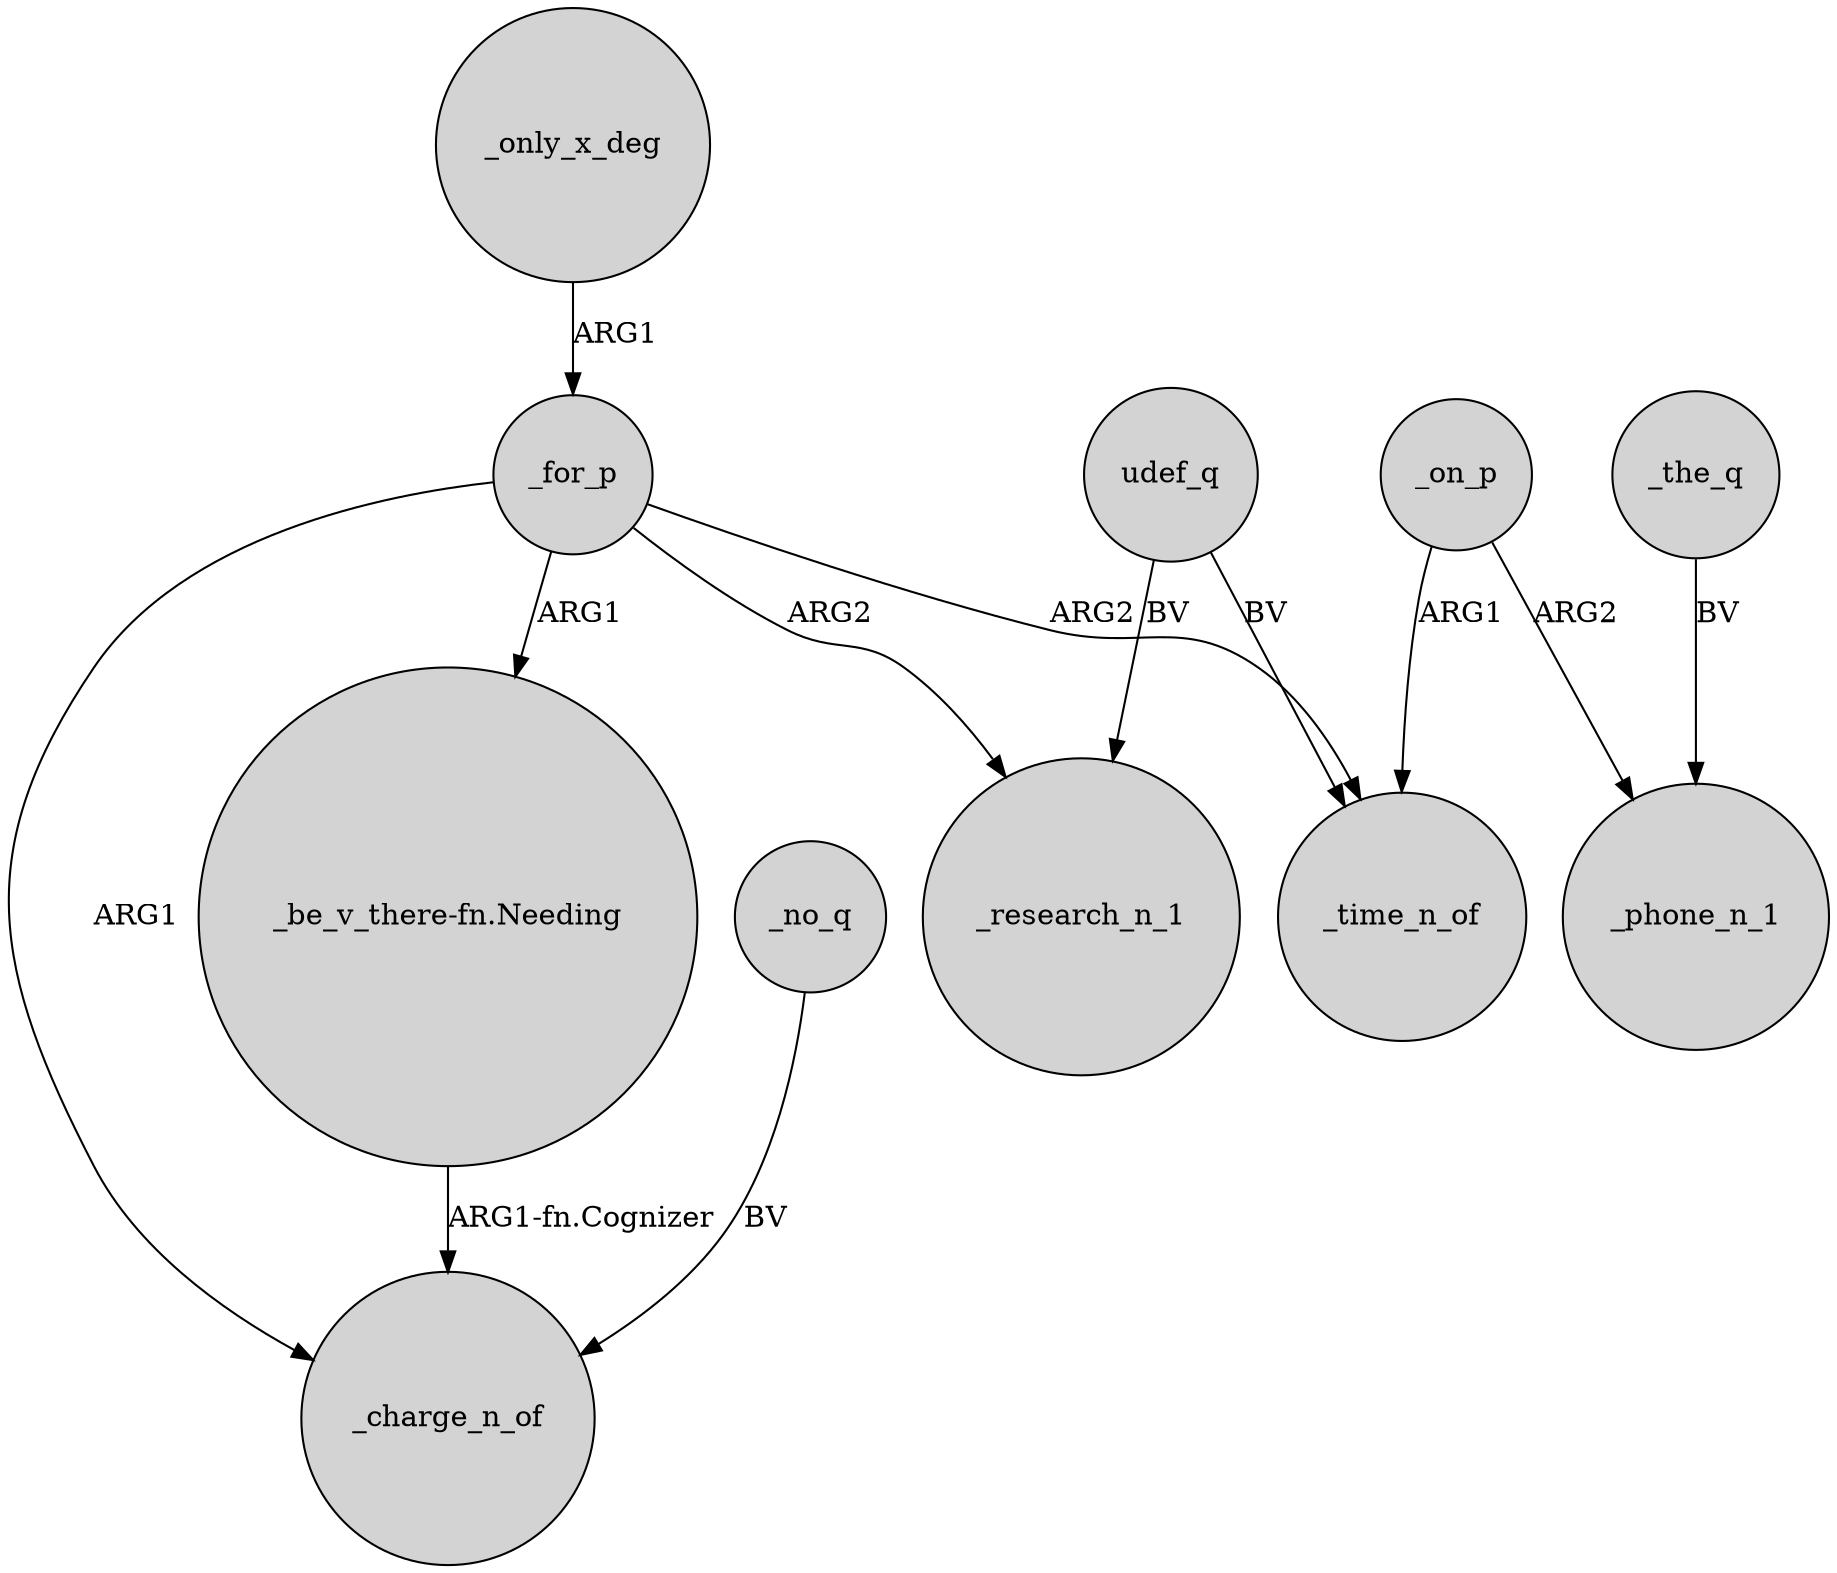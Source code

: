 digraph {
	node [shape=circle style=filled]
	_for_p -> _charge_n_of [label=ARG1]
	_for_p -> "_be_v_there-fn.Needing" [label=ARG1]
	_no_q -> _charge_n_of [label=BV]
	udef_q -> _time_n_of [label=BV]
	_on_p -> _phone_n_1 [label=ARG2]
	_for_p -> _research_n_1 [label=ARG2]
	_only_x_deg -> _for_p [label=ARG1]
	_the_q -> _phone_n_1 [label=BV]
	udef_q -> _research_n_1 [label=BV]
	_for_p -> _time_n_of [label=ARG2]
	"_be_v_there-fn.Needing" -> _charge_n_of [label="ARG1-fn.Cognizer"]
	_on_p -> _time_n_of [label=ARG1]
}
